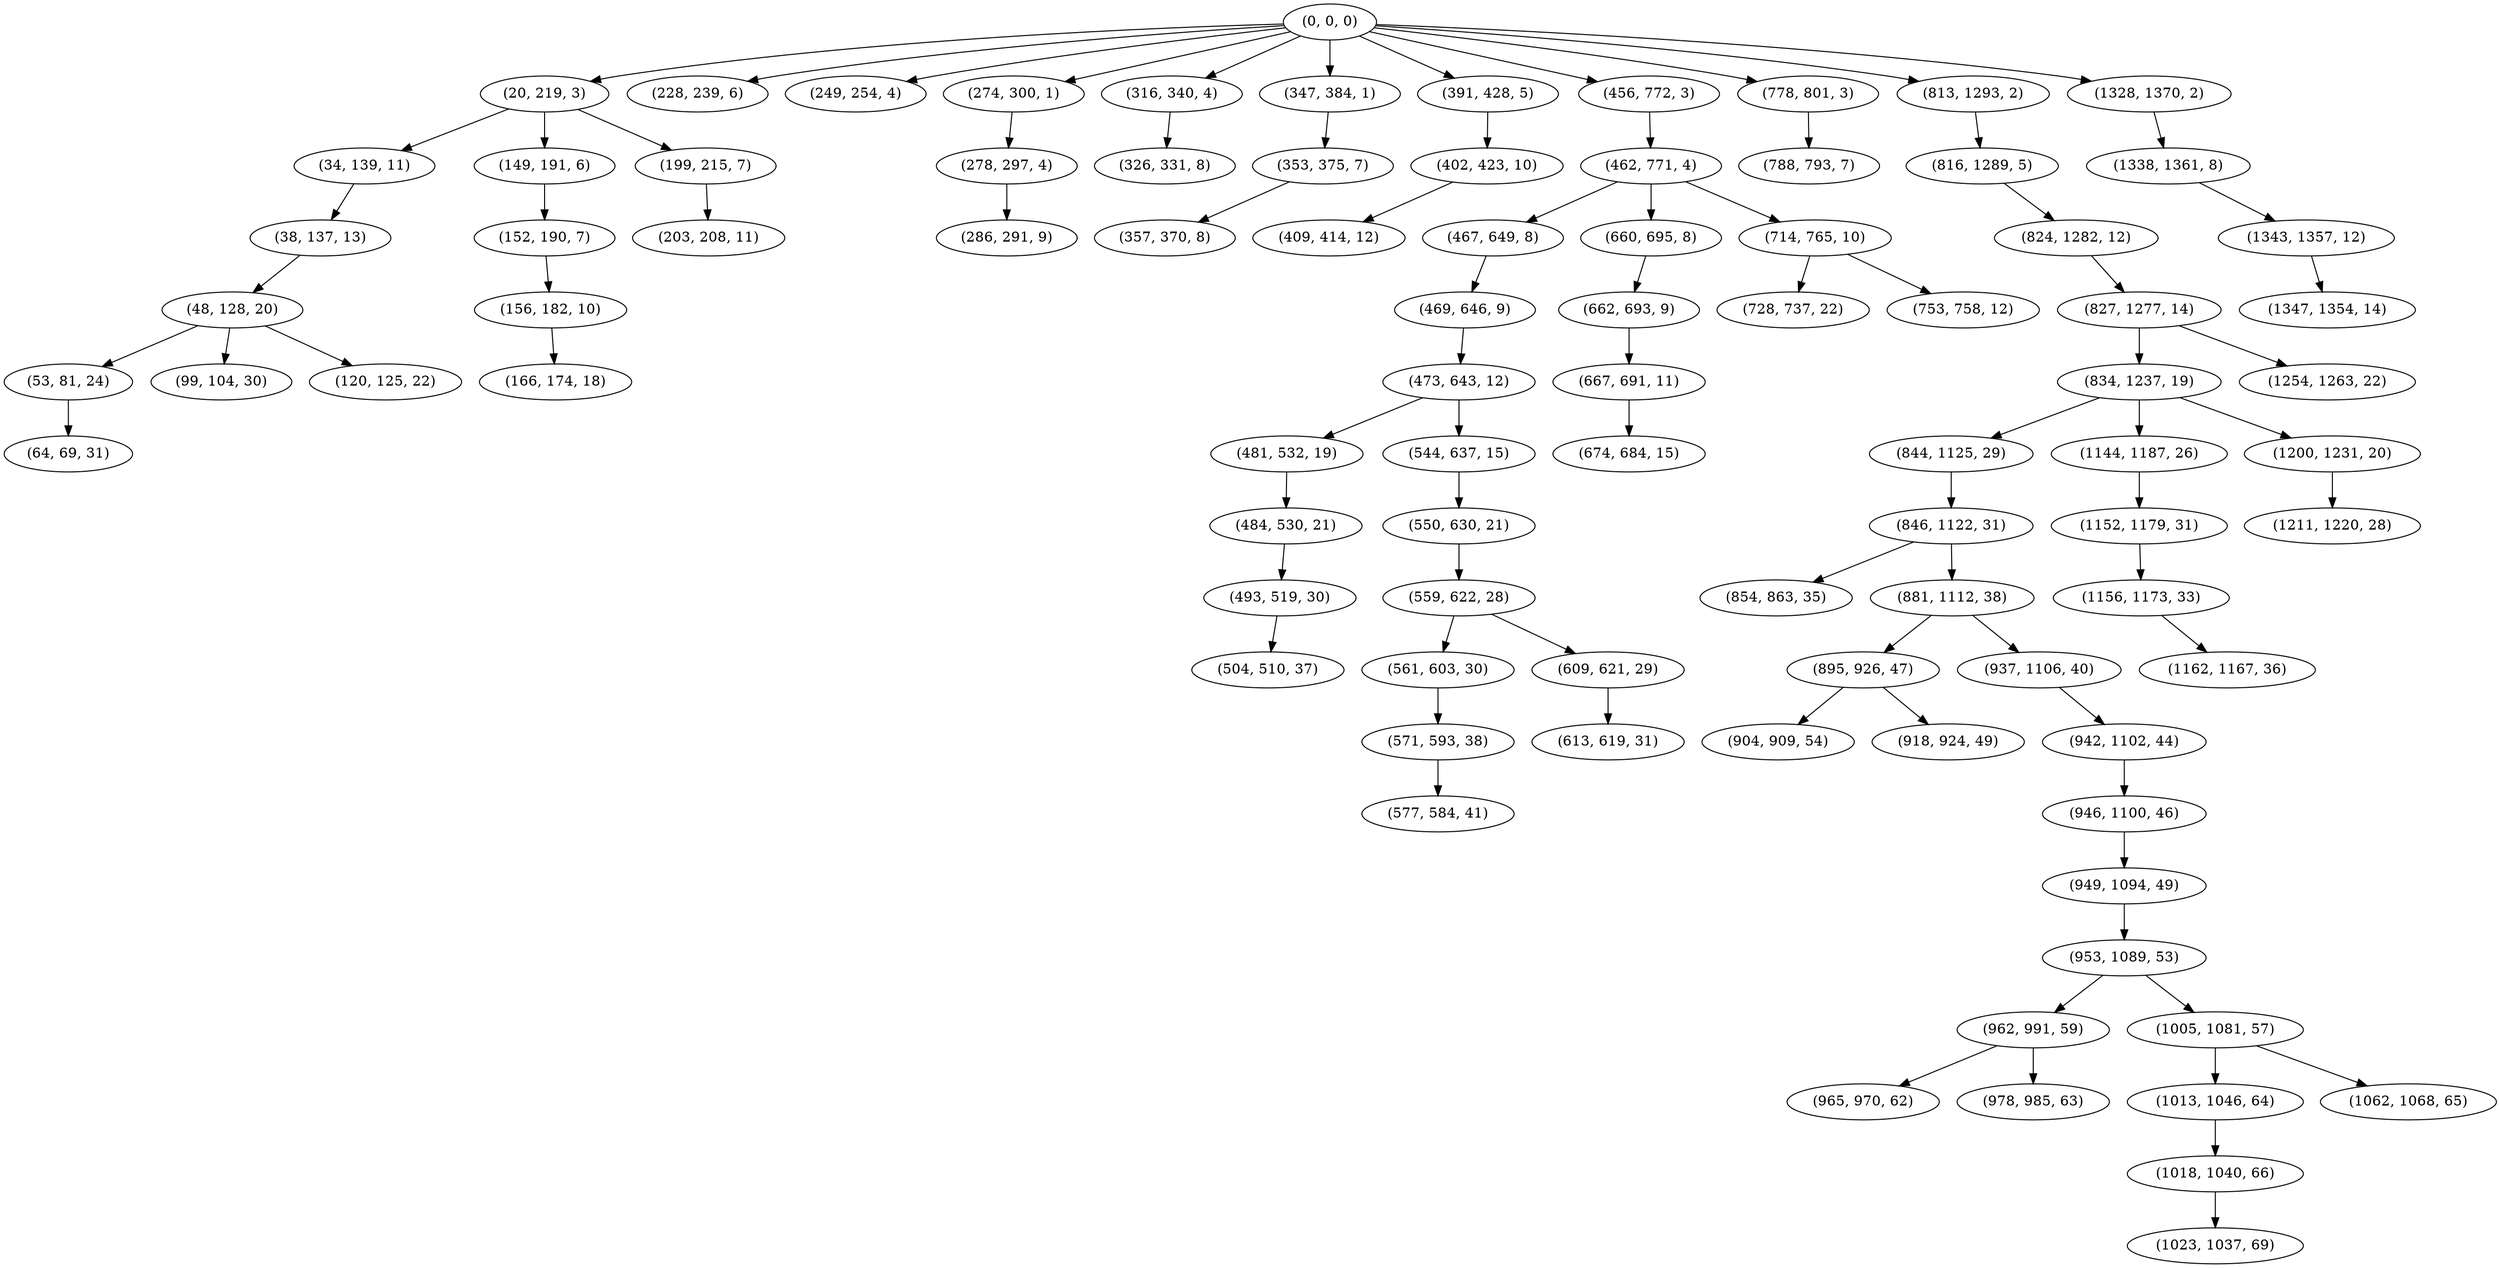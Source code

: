 digraph tree {
    "(0, 0, 0)";
    "(20, 219, 3)";
    "(34, 139, 11)";
    "(38, 137, 13)";
    "(48, 128, 20)";
    "(53, 81, 24)";
    "(64, 69, 31)";
    "(99, 104, 30)";
    "(120, 125, 22)";
    "(149, 191, 6)";
    "(152, 190, 7)";
    "(156, 182, 10)";
    "(166, 174, 18)";
    "(199, 215, 7)";
    "(203, 208, 11)";
    "(228, 239, 6)";
    "(249, 254, 4)";
    "(274, 300, 1)";
    "(278, 297, 4)";
    "(286, 291, 9)";
    "(316, 340, 4)";
    "(326, 331, 8)";
    "(347, 384, 1)";
    "(353, 375, 7)";
    "(357, 370, 8)";
    "(391, 428, 5)";
    "(402, 423, 10)";
    "(409, 414, 12)";
    "(456, 772, 3)";
    "(462, 771, 4)";
    "(467, 649, 8)";
    "(469, 646, 9)";
    "(473, 643, 12)";
    "(481, 532, 19)";
    "(484, 530, 21)";
    "(493, 519, 30)";
    "(504, 510, 37)";
    "(544, 637, 15)";
    "(550, 630, 21)";
    "(559, 622, 28)";
    "(561, 603, 30)";
    "(571, 593, 38)";
    "(577, 584, 41)";
    "(609, 621, 29)";
    "(613, 619, 31)";
    "(660, 695, 8)";
    "(662, 693, 9)";
    "(667, 691, 11)";
    "(674, 684, 15)";
    "(714, 765, 10)";
    "(728, 737, 22)";
    "(753, 758, 12)";
    "(778, 801, 3)";
    "(788, 793, 7)";
    "(813, 1293, 2)";
    "(816, 1289, 5)";
    "(824, 1282, 12)";
    "(827, 1277, 14)";
    "(834, 1237, 19)";
    "(844, 1125, 29)";
    "(846, 1122, 31)";
    "(854, 863, 35)";
    "(881, 1112, 38)";
    "(895, 926, 47)";
    "(904, 909, 54)";
    "(918, 924, 49)";
    "(937, 1106, 40)";
    "(942, 1102, 44)";
    "(946, 1100, 46)";
    "(949, 1094, 49)";
    "(953, 1089, 53)";
    "(962, 991, 59)";
    "(965, 970, 62)";
    "(978, 985, 63)";
    "(1005, 1081, 57)";
    "(1013, 1046, 64)";
    "(1018, 1040, 66)";
    "(1023, 1037, 69)";
    "(1062, 1068, 65)";
    "(1144, 1187, 26)";
    "(1152, 1179, 31)";
    "(1156, 1173, 33)";
    "(1162, 1167, 36)";
    "(1200, 1231, 20)";
    "(1211, 1220, 28)";
    "(1254, 1263, 22)";
    "(1328, 1370, 2)";
    "(1338, 1361, 8)";
    "(1343, 1357, 12)";
    "(1347, 1354, 14)";
    "(0, 0, 0)" -> "(20, 219, 3)";
    "(0, 0, 0)" -> "(228, 239, 6)";
    "(0, 0, 0)" -> "(249, 254, 4)";
    "(0, 0, 0)" -> "(274, 300, 1)";
    "(0, 0, 0)" -> "(316, 340, 4)";
    "(0, 0, 0)" -> "(347, 384, 1)";
    "(0, 0, 0)" -> "(391, 428, 5)";
    "(0, 0, 0)" -> "(456, 772, 3)";
    "(0, 0, 0)" -> "(778, 801, 3)";
    "(0, 0, 0)" -> "(813, 1293, 2)";
    "(0, 0, 0)" -> "(1328, 1370, 2)";
    "(20, 219, 3)" -> "(34, 139, 11)";
    "(20, 219, 3)" -> "(149, 191, 6)";
    "(20, 219, 3)" -> "(199, 215, 7)";
    "(34, 139, 11)" -> "(38, 137, 13)";
    "(38, 137, 13)" -> "(48, 128, 20)";
    "(48, 128, 20)" -> "(53, 81, 24)";
    "(48, 128, 20)" -> "(99, 104, 30)";
    "(48, 128, 20)" -> "(120, 125, 22)";
    "(53, 81, 24)" -> "(64, 69, 31)";
    "(149, 191, 6)" -> "(152, 190, 7)";
    "(152, 190, 7)" -> "(156, 182, 10)";
    "(156, 182, 10)" -> "(166, 174, 18)";
    "(199, 215, 7)" -> "(203, 208, 11)";
    "(274, 300, 1)" -> "(278, 297, 4)";
    "(278, 297, 4)" -> "(286, 291, 9)";
    "(316, 340, 4)" -> "(326, 331, 8)";
    "(347, 384, 1)" -> "(353, 375, 7)";
    "(353, 375, 7)" -> "(357, 370, 8)";
    "(391, 428, 5)" -> "(402, 423, 10)";
    "(402, 423, 10)" -> "(409, 414, 12)";
    "(456, 772, 3)" -> "(462, 771, 4)";
    "(462, 771, 4)" -> "(467, 649, 8)";
    "(462, 771, 4)" -> "(660, 695, 8)";
    "(462, 771, 4)" -> "(714, 765, 10)";
    "(467, 649, 8)" -> "(469, 646, 9)";
    "(469, 646, 9)" -> "(473, 643, 12)";
    "(473, 643, 12)" -> "(481, 532, 19)";
    "(473, 643, 12)" -> "(544, 637, 15)";
    "(481, 532, 19)" -> "(484, 530, 21)";
    "(484, 530, 21)" -> "(493, 519, 30)";
    "(493, 519, 30)" -> "(504, 510, 37)";
    "(544, 637, 15)" -> "(550, 630, 21)";
    "(550, 630, 21)" -> "(559, 622, 28)";
    "(559, 622, 28)" -> "(561, 603, 30)";
    "(559, 622, 28)" -> "(609, 621, 29)";
    "(561, 603, 30)" -> "(571, 593, 38)";
    "(571, 593, 38)" -> "(577, 584, 41)";
    "(609, 621, 29)" -> "(613, 619, 31)";
    "(660, 695, 8)" -> "(662, 693, 9)";
    "(662, 693, 9)" -> "(667, 691, 11)";
    "(667, 691, 11)" -> "(674, 684, 15)";
    "(714, 765, 10)" -> "(728, 737, 22)";
    "(714, 765, 10)" -> "(753, 758, 12)";
    "(778, 801, 3)" -> "(788, 793, 7)";
    "(813, 1293, 2)" -> "(816, 1289, 5)";
    "(816, 1289, 5)" -> "(824, 1282, 12)";
    "(824, 1282, 12)" -> "(827, 1277, 14)";
    "(827, 1277, 14)" -> "(834, 1237, 19)";
    "(827, 1277, 14)" -> "(1254, 1263, 22)";
    "(834, 1237, 19)" -> "(844, 1125, 29)";
    "(834, 1237, 19)" -> "(1144, 1187, 26)";
    "(834, 1237, 19)" -> "(1200, 1231, 20)";
    "(844, 1125, 29)" -> "(846, 1122, 31)";
    "(846, 1122, 31)" -> "(854, 863, 35)";
    "(846, 1122, 31)" -> "(881, 1112, 38)";
    "(881, 1112, 38)" -> "(895, 926, 47)";
    "(881, 1112, 38)" -> "(937, 1106, 40)";
    "(895, 926, 47)" -> "(904, 909, 54)";
    "(895, 926, 47)" -> "(918, 924, 49)";
    "(937, 1106, 40)" -> "(942, 1102, 44)";
    "(942, 1102, 44)" -> "(946, 1100, 46)";
    "(946, 1100, 46)" -> "(949, 1094, 49)";
    "(949, 1094, 49)" -> "(953, 1089, 53)";
    "(953, 1089, 53)" -> "(962, 991, 59)";
    "(953, 1089, 53)" -> "(1005, 1081, 57)";
    "(962, 991, 59)" -> "(965, 970, 62)";
    "(962, 991, 59)" -> "(978, 985, 63)";
    "(1005, 1081, 57)" -> "(1013, 1046, 64)";
    "(1005, 1081, 57)" -> "(1062, 1068, 65)";
    "(1013, 1046, 64)" -> "(1018, 1040, 66)";
    "(1018, 1040, 66)" -> "(1023, 1037, 69)";
    "(1144, 1187, 26)" -> "(1152, 1179, 31)";
    "(1152, 1179, 31)" -> "(1156, 1173, 33)";
    "(1156, 1173, 33)" -> "(1162, 1167, 36)";
    "(1200, 1231, 20)" -> "(1211, 1220, 28)";
    "(1328, 1370, 2)" -> "(1338, 1361, 8)";
    "(1338, 1361, 8)" -> "(1343, 1357, 12)";
    "(1343, 1357, 12)" -> "(1347, 1354, 14)";
}
